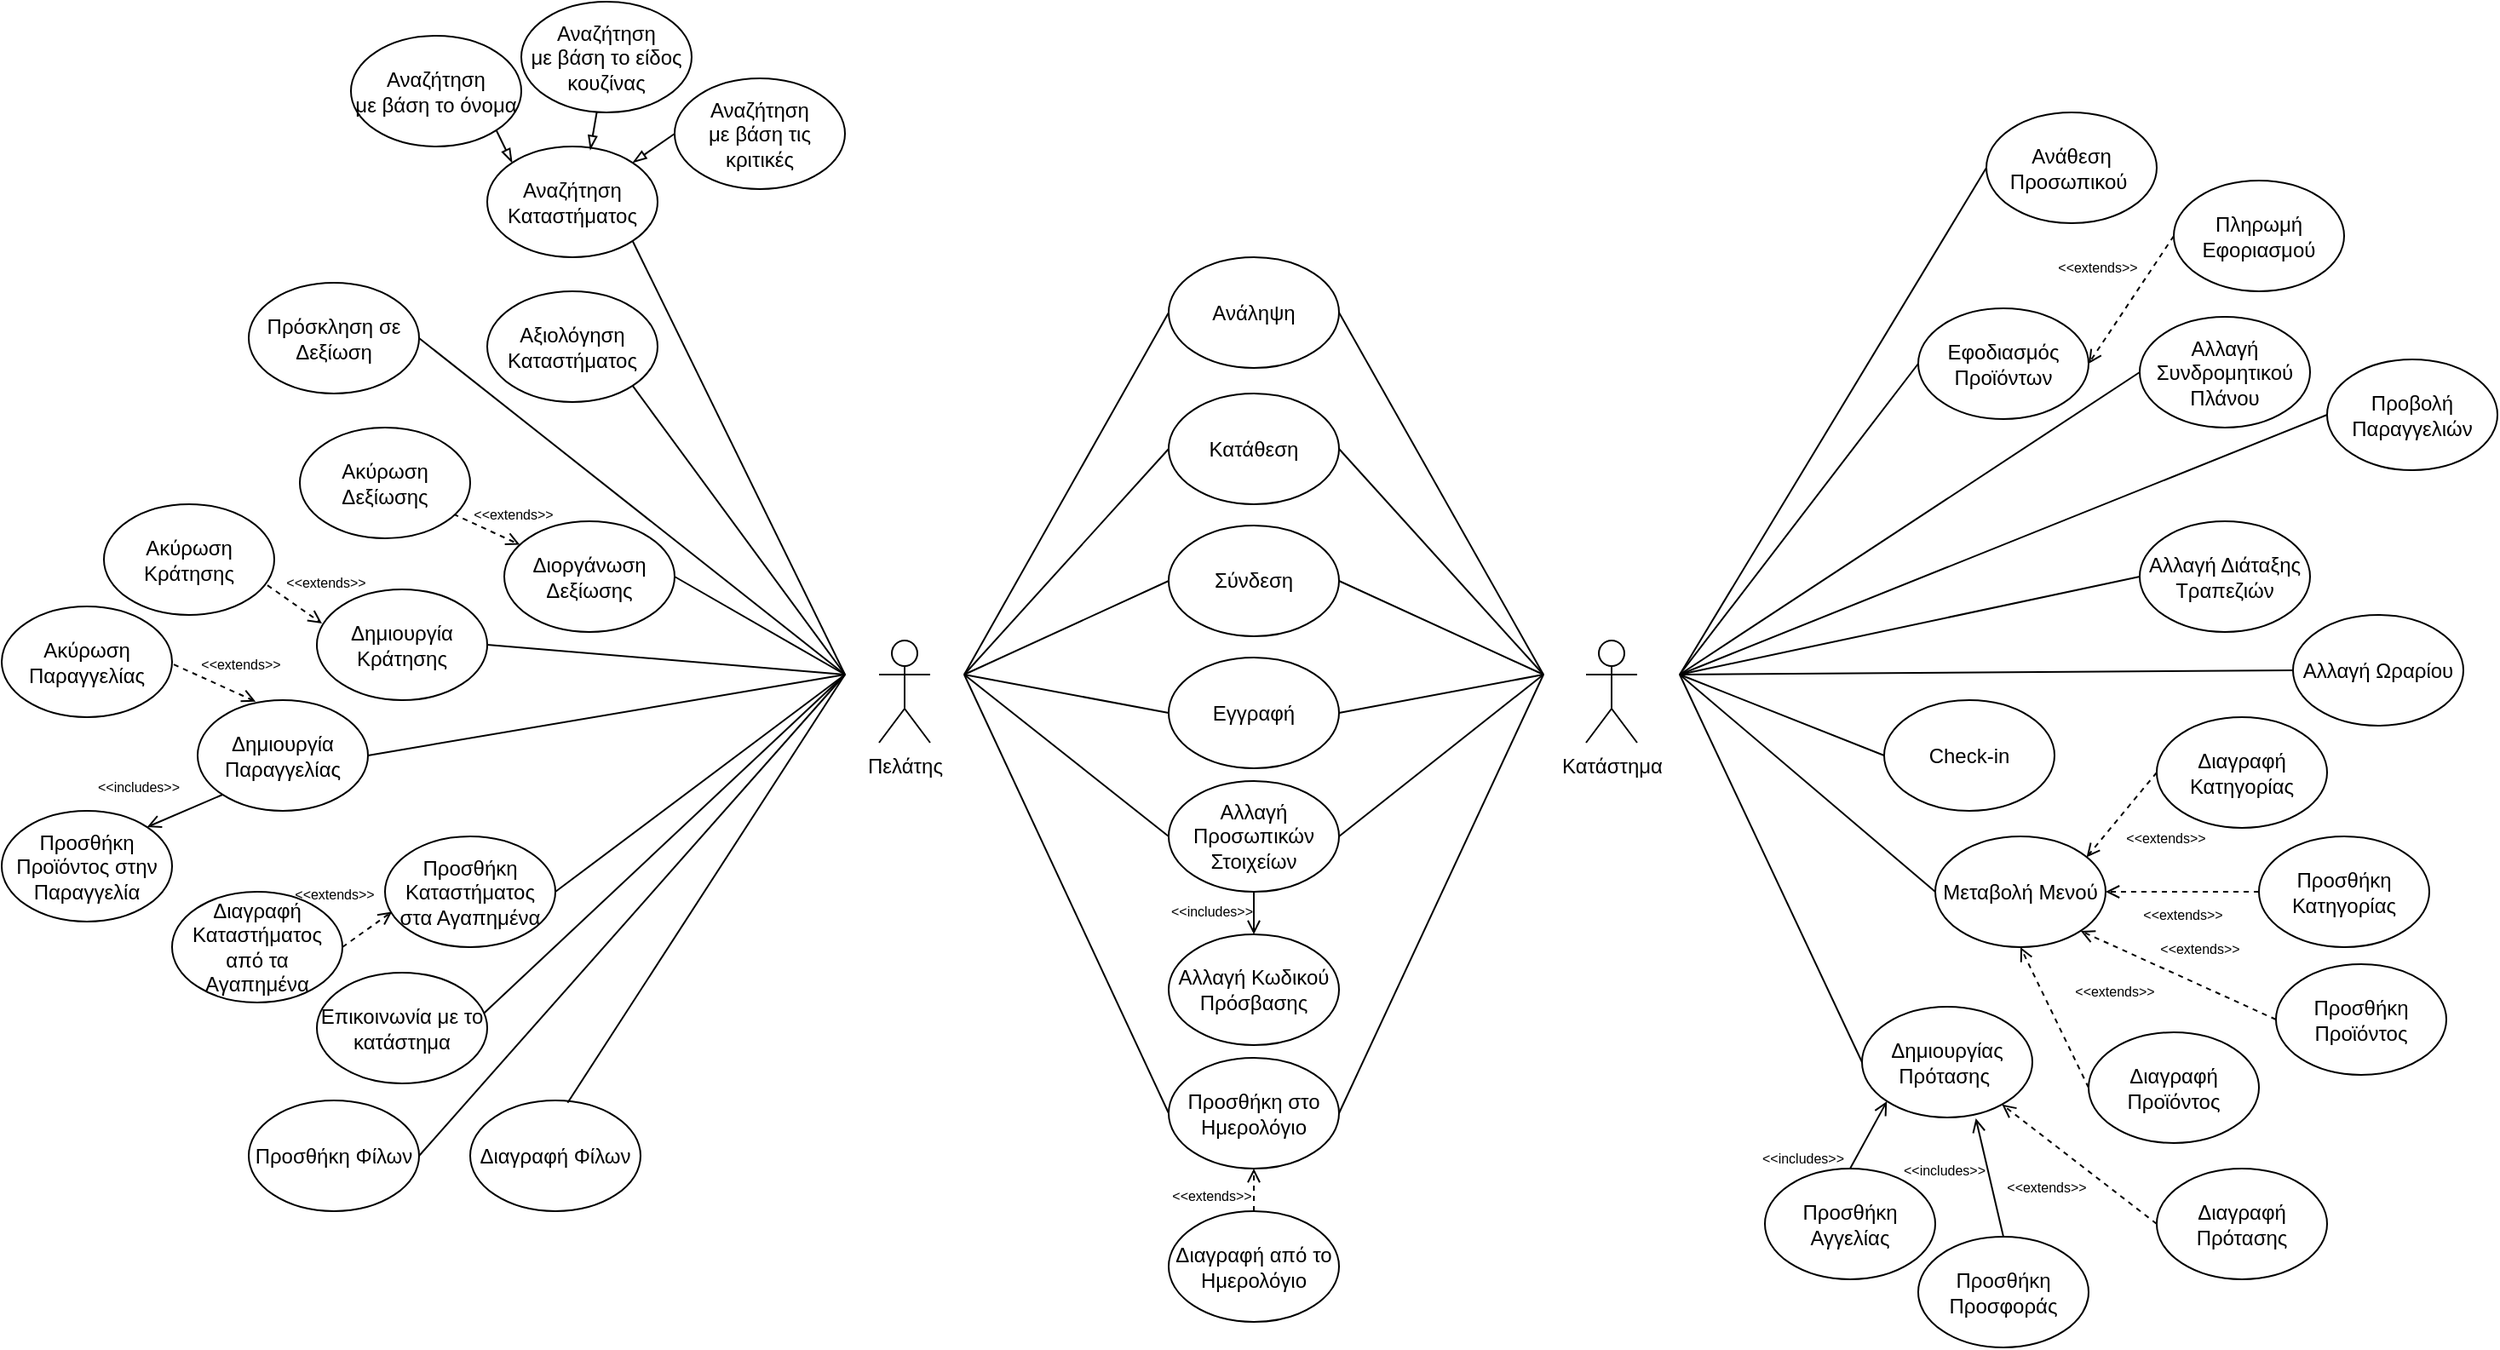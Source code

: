<mxfile version="20.8.16" type="device"><diagram name="Page-1" id="7XUUG7MTZRpy0Ky7OXuB"><mxGraphModel dx="2876" dy="2432" grid="1" gridSize="10" guides="1" tooltips="1" connect="1" arrows="1" fold="1" page="1" pageScale="1" pageWidth="827" pageHeight="1169" math="0" shadow="0"><root><mxCell id="0"/><mxCell id="1" parent="0"/><mxCell id="6d6oZk7Yn9jL2fQbjhE0-5" value="Πελάτης" style="shape=umlActor;verticalLabelPosition=bottom;verticalAlign=top;html=1;outlineConnect=0;rotation=0;rounded=0;" vertex="1" parent="1"><mxGeometry x="180" y="370" width="30" height="60" as="geometry"/></mxCell><mxCell id="6d6oZk7Yn9jL2fQbjhE0-7" value="Σύνδεση" style="ellipse;whiteSpace=wrap;html=1;rounded=0;" vertex="1" parent="1"><mxGeometry x="350" y="302.5" width="100" height="65" as="geometry"/></mxCell><mxCell id="6d6oZk7Yn9jL2fQbjhE0-8" value="Εγγραφή" style="ellipse;whiteSpace=wrap;html=1;rounded=0;" vertex="1" parent="1"><mxGeometry x="350" y="380" width="100" height="65" as="geometry"/></mxCell><mxCell id="6d6oZk7Yn9jL2fQbjhE0-13" value="Κατάστημα" style="shape=umlActor;verticalLabelPosition=bottom;verticalAlign=top;html=1;outlineConnect=0;rotation=0;rounded=0;" vertex="1" parent="1"><mxGeometry x="595" y="370" width="30" height="60" as="geometry"/></mxCell><mxCell id="6d6oZk7Yn9jL2fQbjhE0-15" value="" style="endArrow=none;html=1;rounded=0;entryX=0;entryY=0.5;entryDx=0;entryDy=0;endFill=0;" edge="1" parent="1" target="6d6oZk7Yn9jL2fQbjhE0-7"><mxGeometry width="50" height="50" relative="1" as="geometry"><mxPoint x="230" y="390" as="sourcePoint"/><mxPoint x="400" y="490" as="targetPoint"/></mxGeometry></mxCell><mxCell id="6d6oZk7Yn9jL2fQbjhE0-18" value="" style="endArrow=none;html=1;rounded=0;entryX=0;entryY=0.5;entryDx=0;entryDy=0;endFill=0;" edge="1" parent="1" target="6d6oZk7Yn9jL2fQbjhE0-8"><mxGeometry width="50" height="50" relative="1" as="geometry"><mxPoint x="230" y="390" as="sourcePoint"/><mxPoint x="350" y="290" as="targetPoint"/></mxGeometry></mxCell><mxCell id="6d6oZk7Yn9jL2fQbjhE0-19" value="" style="endArrow=none;html=1;rounded=0;entryX=1;entryY=0.5;entryDx=0;entryDy=0;endFill=0;" edge="1" parent="1" target="6d6oZk7Yn9jL2fQbjhE0-7"><mxGeometry width="50" height="50" relative="1" as="geometry"><mxPoint x="570" y="390" as="sourcePoint"/><mxPoint x="350" y="290" as="targetPoint"/></mxGeometry></mxCell><mxCell id="6d6oZk7Yn9jL2fQbjhE0-20" value="" style="endArrow=none;html=1;rounded=0;entryX=1;entryY=0.5;entryDx=0;entryDy=0;endFill=0;" edge="1" parent="1" target="6d6oZk7Yn9jL2fQbjhE0-8"><mxGeometry width="50" height="50" relative="1" as="geometry"><mxPoint x="570" y="390" as="sourcePoint"/><mxPoint x="360" y="300" as="targetPoint"/></mxGeometry></mxCell><mxCell id="6d6oZk7Yn9jL2fQbjhE0-21" value="Αλλαγή Προσωπικών Στοιχείων" style="ellipse;whiteSpace=wrap;html=1;rounded=0;" vertex="1" parent="1"><mxGeometry x="350" y="452.5" width="100" height="65" as="geometry"/></mxCell><mxCell id="6d6oZk7Yn9jL2fQbjhE0-22" value="" style="endArrow=none;html=1;rounded=0;entryX=0;entryY=0.5;entryDx=0;entryDy=0;endFill=0;" edge="1" parent="1" target="6d6oZk7Yn9jL2fQbjhE0-21"><mxGeometry width="50" height="50" relative="1" as="geometry"><mxPoint x="230" y="390" as="sourcePoint"/><mxPoint x="380" y="370" as="targetPoint"/></mxGeometry></mxCell><mxCell id="6d6oZk7Yn9jL2fQbjhE0-23" value="" style="endArrow=none;html=1;rounded=0;entryX=1;entryY=0.5;entryDx=0;entryDy=0;endFill=0;" edge="1" parent="1" target="6d6oZk7Yn9jL2fQbjhE0-21"><mxGeometry width="50" height="50" relative="1" as="geometry"><mxPoint x="570" y="390" as="sourcePoint"/><mxPoint x="380" y="370" as="targetPoint"/></mxGeometry></mxCell><mxCell id="6d6oZk7Yn9jL2fQbjhE0-27" value="" style="endArrow=open;html=1;rounded=0;endFill=0;entryX=0.5;entryY=0;entryDx=0;entryDy=0;exitX=0.5;exitY=1;exitDx=0;exitDy=0;" edge="1" parent="1" source="6d6oZk7Yn9jL2fQbjhE0-21" target="6d6oZk7Yn9jL2fQbjhE0-28"><mxGeometry width="50" height="50" relative="1" as="geometry"><mxPoint x="350" y="590" as="sourcePoint"/><mxPoint x="400" y="540" as="targetPoint"/></mxGeometry></mxCell><mxCell id="6d6oZk7Yn9jL2fQbjhE0-28" value="Αλλαγή Κωδικού Πρόσβασης" style="ellipse;whiteSpace=wrap;html=1;rounded=0;" vertex="1" parent="1"><mxGeometry x="350" y="542.5" width="100" height="65" as="geometry"/></mxCell><mxCell id="6d6oZk7Yn9jL2fQbjhE0-29" value="Κατάθεση" style="ellipse;whiteSpace=wrap;html=1;rounded=0;" vertex="1" parent="1"><mxGeometry x="350" y="225" width="100" height="65" as="geometry"/></mxCell><mxCell id="6d6oZk7Yn9jL2fQbjhE0-30" value="Ανάληψη" style="ellipse;whiteSpace=wrap;html=1;rounded=0;" vertex="1" parent="1"><mxGeometry x="350" y="145" width="100" height="65" as="geometry"/></mxCell><mxCell id="6d6oZk7Yn9jL2fQbjhE0-31" value="" style="endArrow=none;html=1;rounded=0;entryX=0;entryY=0.5;entryDx=0;entryDy=0;" edge="1" parent="1" target="6d6oZk7Yn9jL2fQbjhE0-29"><mxGeometry width="50" height="50" relative="1" as="geometry"><mxPoint x="230" y="390" as="sourcePoint"/><mxPoint x="360" y="200" as="targetPoint"/></mxGeometry></mxCell><mxCell id="6d6oZk7Yn9jL2fQbjhE0-32" value="" style="endArrow=none;html=1;rounded=0;entryX=0;entryY=0.5;entryDx=0;entryDy=0;" edge="1" parent="1" target="6d6oZk7Yn9jL2fQbjhE0-30"><mxGeometry width="50" height="50" relative="1" as="geometry"><mxPoint x="230" y="390" as="sourcePoint"/><mxPoint x="350" y="182.5" as="targetPoint"/></mxGeometry></mxCell><mxCell id="6d6oZk7Yn9jL2fQbjhE0-33" value="" style="endArrow=none;html=1;rounded=0;entryX=1;entryY=0.5;entryDx=0;entryDy=0;" edge="1" parent="1" target="6d6oZk7Yn9jL2fQbjhE0-30"><mxGeometry width="50" height="50" relative="1" as="geometry"><mxPoint x="570" y="390" as="sourcePoint"/><mxPoint x="350" y="92.5" as="targetPoint"/></mxGeometry></mxCell><mxCell id="6d6oZk7Yn9jL2fQbjhE0-34" value="" style="endArrow=none;html=1;rounded=0;entryX=1;entryY=0.5;entryDx=0;entryDy=0;" edge="1" parent="1" target="6d6oZk7Yn9jL2fQbjhE0-29"><mxGeometry width="50" height="50" relative="1" as="geometry"><mxPoint x="570" y="390" as="sourcePoint"/><mxPoint x="370" y="102.5" as="targetPoint"/></mxGeometry></mxCell><mxCell id="6d6oZk7Yn9jL2fQbjhE0-35" value="" style="endArrow=none;html=1;rounded=0;exitX=1;exitY=0.5;exitDx=0;exitDy=0;" edge="1" parent="1" source="6d6oZk7Yn9jL2fQbjhE0-36"><mxGeometry width="50" height="50" relative="1" as="geometry"><mxPoint x="90" y="430" as="sourcePoint"/><mxPoint x="160" y="390" as="targetPoint"/></mxGeometry></mxCell><mxCell id="6d6oZk7Yn9jL2fQbjhE0-36" value="Δημιουργία Κράτησης" style="ellipse;whiteSpace=wrap;html=1;rounded=0;" vertex="1" parent="1"><mxGeometry x="-150" y="340" width="100" height="65" as="geometry"/></mxCell><mxCell id="6d6oZk7Yn9jL2fQbjhE0-37" value="Δημιουργία Παραγγελίας" style="ellipse;whiteSpace=wrap;html=1;rounded=0;" vertex="1" parent="1"><mxGeometry x="-220" y="405" width="100" height="65" as="geometry"/></mxCell><mxCell id="6d6oZk7Yn9jL2fQbjhE0-38" value="" style="endArrow=none;html=1;rounded=0;exitX=1;exitY=0.5;exitDx=0;exitDy=0;" edge="1" parent="1" source="6d6oZk7Yn9jL2fQbjhE0-37"><mxGeometry width="50" height="50" relative="1" as="geometry"><mxPoint x="80" y="347.5" as="sourcePoint"/><mxPoint x="160" y="390" as="targetPoint"/></mxGeometry></mxCell><mxCell id="6d6oZk7Yn9jL2fQbjhE0-39" value="Προσθήκη Καταστήματος στα Αγαπημένα" style="ellipse;whiteSpace=wrap;html=1;rounded=0;" vertex="1" parent="1"><mxGeometry x="-110" y="485" width="100" height="65" as="geometry"/></mxCell><mxCell id="6d6oZk7Yn9jL2fQbjhE0-40" value="" style="endArrow=none;html=1;rounded=0;exitX=1;exitY=0.5;exitDx=0;exitDy=0;" edge="1" parent="1" source="6d6oZk7Yn9jL2fQbjhE0-39"><mxGeometry width="50" height="50" relative="1" as="geometry"><mxPoint x="80" y="445" as="sourcePoint"/><mxPoint x="160" y="390" as="targetPoint"/></mxGeometry></mxCell><mxCell id="6d6oZk7Yn9jL2fQbjhE0-41" value="" style="endArrow=open;dashed=1;html=1;rounded=0;endFill=0;exitX=0.96;exitY=0.732;exitDx=0;exitDy=0;entryX=0.03;entryY=0.308;entryDx=0;entryDy=0;entryPerimeter=0;exitPerimeter=0;" edge="1" parent="1" source="6d6oZk7Yn9jL2fQbjhE0-42" target="6d6oZk7Yn9jL2fQbjhE0-36"><mxGeometry width="50" height="50" relative="1" as="geometry"><mxPoint x="-150" y="360" as="sourcePoint"/><mxPoint x="-31" y="357" as="targetPoint"/><Array as="points"/></mxGeometry></mxCell><mxCell id="6d6oZk7Yn9jL2fQbjhE0-42" value="Ακύρωση Κράτησης" style="ellipse;whiteSpace=wrap;html=1;rounded=0;" vertex="1" parent="1"><mxGeometry x="-275" y="290" width="100" height="65" as="geometry"/></mxCell><mxCell id="6d6oZk7Yn9jL2fQbjhE0-43" value="&lt;font style=&quot;font-size: 8px;&quot;&gt;&amp;lt;&amp;lt;extends&amp;gt;&amp;gt;&lt;/font&gt;" style="text;html=1;align=center;verticalAlign=middle;resizable=0;points=[];autosize=1;strokeColor=none;fillColor=none;rounded=0;" vertex="1" parent="1"><mxGeometry x="-180" y="320" width="70" height="30" as="geometry"/></mxCell><mxCell id="6d6oZk7Yn9jL2fQbjhE0-44" value="&lt;font style=&quot;font-size: 8px;&quot;&gt;&amp;lt;&amp;lt;includes&amp;gt;&amp;gt;&lt;/font&gt;" style="text;html=1;align=center;verticalAlign=middle;resizable=0;points=[];autosize=1;strokeColor=none;fillColor=none;rounded=0;" vertex="1" parent="1"><mxGeometry x="340" y="512.5" width="70" height="30" as="geometry"/></mxCell><mxCell id="6d6oZk7Yn9jL2fQbjhE0-45" value="Αξιολόγηση Καταστήματος" style="ellipse;whiteSpace=wrap;html=1;rounded=0;" vertex="1" parent="1"><mxGeometry x="-50" y="165" width="100" height="65" as="geometry"/></mxCell><mxCell id="6d6oZk7Yn9jL2fQbjhE0-48" value="" style="endArrow=none;html=1;rounded=0;exitX=1;exitY=1;exitDx=0;exitDy=0;" edge="1" parent="1" source="6d6oZk7Yn9jL2fQbjhE0-45"><mxGeometry width="50" height="50" relative="1" as="geometry"><mxPoint x="80" y="362.5" as="sourcePoint"/><mxPoint x="160" y="390" as="targetPoint"/></mxGeometry></mxCell><mxCell id="6d6oZk7Yn9jL2fQbjhE0-49" value="Επικοινωνία με το κατάστημα" style="ellipse;whiteSpace=wrap;html=1;rounded=0;" vertex="1" parent="1"><mxGeometry x="-150" y="565" width="100" height="65" as="geometry"/></mxCell><mxCell id="6d6oZk7Yn9jL2fQbjhE0-50" value="" style="endArrow=none;html=1;rounded=0;fontSize=8;exitX=0.98;exitY=0.367;exitDx=0;exitDy=0;exitPerimeter=0;" edge="1" parent="1" source="6d6oZk7Yn9jL2fQbjhE0-49"><mxGeometry width="50" height="50" relative="1" as="geometry"><mxPoint x="210" y="310" as="sourcePoint"/><mxPoint x="160" y="390" as="targetPoint"/></mxGeometry></mxCell><mxCell id="6d6oZk7Yn9jL2fQbjhE0-51" value="Διοργάνωση Δεξίωσης" style="ellipse;whiteSpace=wrap;html=1;rounded=0;" vertex="1" parent="1"><mxGeometry x="-40" y="300" width="100" height="65" as="geometry"/></mxCell><mxCell id="6d6oZk7Yn9jL2fQbjhE0-52" value="" style="endArrow=none;html=1;rounded=0;exitX=1;exitY=0.5;exitDx=0;exitDy=0;" edge="1" parent="1" source="6d6oZk7Yn9jL2fQbjhE0-51"><mxGeometry width="50" height="50" relative="1" as="geometry"><mxPoint x="85.0" y="202.5" as="sourcePoint"/><mxPoint x="160" y="390" as="targetPoint"/></mxGeometry></mxCell><mxCell id="6d6oZk7Yn9jL2fQbjhE0-53" value="" style="endArrow=open;dashed=1;html=1;rounded=0;endFill=0;exitX=0.902;exitY=0.782;exitDx=0;exitDy=0;exitPerimeter=0;" edge="1" parent="1" source="6d6oZk7Yn9jL2fQbjhE0-54" target="6d6oZk7Yn9jL2fQbjhE0-51"><mxGeometry width="50" height="50" relative="1" as="geometry"><mxPoint x="-150" y="275" as="sourcePoint"/><mxPoint x="-25.3" y="272.44" as="targetPoint"/><Array as="points"/></mxGeometry></mxCell><mxCell id="6d6oZk7Yn9jL2fQbjhE0-54" value="Ακύρωση Δεξίωσης" style="ellipse;whiteSpace=wrap;html=1;rounded=0;" vertex="1" parent="1"><mxGeometry x="-160" y="245" width="100" height="65" as="geometry"/></mxCell><mxCell id="6d6oZk7Yn9jL2fQbjhE0-55" value="&lt;font style=&quot;font-size: 8px;&quot;&gt;&amp;lt;&amp;lt;extends&amp;gt;&amp;gt;&lt;/font&gt;" style="text;html=1;align=center;verticalAlign=middle;resizable=0;points=[];autosize=1;strokeColor=none;fillColor=none;rounded=0;" vertex="1" parent="1"><mxGeometry x="-70" y="280" width="70" height="30" as="geometry"/></mxCell><mxCell id="6d6oZk7Yn9jL2fQbjhE0-56" value="Πρόσκληση σε Δεξίωση" style="ellipse;whiteSpace=wrap;html=1;rounded=0;" vertex="1" parent="1"><mxGeometry x="-190" y="160" width="100" height="65" as="geometry"/></mxCell><mxCell id="6d6oZk7Yn9jL2fQbjhE0-57" value="" style="endArrow=none;html=1;rounded=0;fontSize=8;exitX=1;exitY=0.5;exitDx=0;exitDy=0;" edge="1" parent="1" source="6d6oZk7Yn9jL2fQbjhE0-56"><mxGeometry width="50" height="50" relative="1" as="geometry"><mxPoint x="130" y="270" as="sourcePoint"/><mxPoint x="160" y="390" as="targetPoint"/></mxGeometry></mxCell><mxCell id="6d6oZk7Yn9jL2fQbjhE0-58" value="Αναζήτηση&lt;br&gt;Καταστήματος" style="ellipse;whiteSpace=wrap;html=1;rounded=0;" vertex="1" parent="1"><mxGeometry x="-50" y="80" width="100" height="65" as="geometry"/></mxCell><mxCell id="6d6oZk7Yn9jL2fQbjhE0-59" value="" style="endArrow=none;html=1;rounded=0;fontSize=8;entryX=1;entryY=1;entryDx=0;entryDy=0;" edge="1" parent="1" target="6d6oZk7Yn9jL2fQbjhE0-58"><mxGeometry width="50" height="50" relative="1" as="geometry"><mxPoint x="160" y="390" as="sourcePoint"/><mxPoint x="70" y="150" as="targetPoint"/></mxGeometry></mxCell><mxCell id="6d6oZk7Yn9jL2fQbjhE0-61" value="Προσθήκη Φίλων" style="ellipse;whiteSpace=wrap;html=1;rounded=0;" vertex="1" parent="1"><mxGeometry x="-190" y="640" width="100" height="65" as="geometry"/></mxCell><mxCell id="6d6oZk7Yn9jL2fQbjhE0-62" value="" style="endArrow=none;html=1;rounded=0;exitX=1;exitY=0.5;exitDx=0;exitDy=0;" edge="1" parent="1" source="6d6oZk7Yn9jL2fQbjhE0-61"><mxGeometry width="50" height="50" relative="1" as="geometry"><mxPoint x="-30" y="520" as="sourcePoint"/><mxPoint x="160" y="390" as="targetPoint"/></mxGeometry></mxCell><mxCell id="6d6oZk7Yn9jL2fQbjhE0-63" value="Διαγραφή Φίλων" style="ellipse;whiteSpace=wrap;html=1;rounded=0;" vertex="1" parent="1"><mxGeometry x="-60" y="640" width="100" height="65" as="geometry"/></mxCell><mxCell id="6d6oZk7Yn9jL2fQbjhE0-64" value="" style="endArrow=none;html=1;rounded=0;exitX=0.572;exitY=0.021;exitDx=0;exitDy=0;exitPerimeter=0;" edge="1" parent="1" source="6d6oZk7Yn9jL2fQbjhE0-63"><mxGeometry width="50" height="50" relative="1" as="geometry"><mxPoint x="85.0" y="682.5" as="sourcePoint"/><mxPoint x="160" y="390" as="targetPoint"/></mxGeometry></mxCell><mxCell id="6d6oZk7Yn9jL2fQbjhE0-65" value="Προσθήκη στο Ημερολόγιο" style="ellipse;whiteSpace=wrap;html=1;rounded=0;" vertex="1" parent="1"><mxGeometry x="350" y="615" width="100" height="65" as="geometry"/></mxCell><mxCell id="6d6oZk7Yn9jL2fQbjhE0-66" value="Αλλαγή Διάταξης Τραπεζιών" style="ellipse;whiteSpace=wrap;html=1;rounded=0;" vertex="1" parent="1"><mxGeometry x="920" y="300" width="100" height="65" as="geometry"/></mxCell><mxCell id="6d6oZk7Yn9jL2fQbjhE0-67" value="Διαγραφή από το Ημερολόγιο" style="ellipse;whiteSpace=wrap;html=1;rounded=0;" vertex="1" parent="1"><mxGeometry x="350" y="705" width="100" height="65" as="geometry"/></mxCell><mxCell id="6d6oZk7Yn9jL2fQbjhE0-68" value="" style="endArrow=none;html=1;rounded=0;exitX=0;exitY=0.5;exitDx=0;exitDy=0;" edge="1" parent="1" source="6d6oZk7Yn9jL2fQbjhE0-65"><mxGeometry width="50" height="50" relative="1" as="geometry"><mxPoint x="85.0" y="762.5" as="sourcePoint"/><mxPoint x="230" y="390" as="targetPoint"/></mxGeometry></mxCell><mxCell id="6d6oZk7Yn9jL2fQbjhE0-69" value="" style="endArrow=none;html=1;rounded=0;exitX=1;exitY=0.5;exitDx=0;exitDy=0;" edge="1" parent="1" source="6d6oZk7Yn9jL2fQbjhE0-65"><mxGeometry width="50" height="50" relative="1" as="geometry"><mxPoint x="95.0" y="772.5" as="sourcePoint"/><mxPoint x="570" y="390" as="targetPoint"/></mxGeometry></mxCell><mxCell id="6d6oZk7Yn9jL2fQbjhE0-70" value="" style="endArrow=none;html=1;rounded=0;entryX=0;entryY=0.5;entryDx=0;entryDy=0;" edge="1" parent="1" target="6d6oZk7Yn9jL2fQbjhE0-66"><mxGeometry width="50" height="50" relative="1" as="geometry"><mxPoint x="650" y="390" as="sourcePoint"/><mxPoint x="487.0" y="177.5" as="targetPoint"/></mxGeometry></mxCell><mxCell id="6d6oZk7Yn9jL2fQbjhE0-71" value="Αλλαγή Ωραρίου" style="ellipse;whiteSpace=wrap;html=1;rounded=0;" vertex="1" parent="1"><mxGeometry x="1010" y="355" width="100" height="65" as="geometry"/></mxCell><mxCell id="6d6oZk7Yn9jL2fQbjhE0-72" value="" style="endArrow=none;html=1;rounded=0;entryX=0;entryY=0.5;entryDx=0;entryDy=0;" edge="1" parent="1" target="6d6oZk7Yn9jL2fQbjhE0-71"><mxGeometry width="50" height="50" relative="1" as="geometry"><mxPoint x="650" y="390" as="sourcePoint"/><mxPoint x="737.0" y="307.5" as="targetPoint"/></mxGeometry></mxCell><mxCell id="6d6oZk7Yn9jL2fQbjhE0-73" value="Check-in" style="ellipse;whiteSpace=wrap;html=1;rounded=0;" vertex="1" parent="1"><mxGeometry x="770" y="405" width="100" height="65" as="geometry"/></mxCell><mxCell id="6d6oZk7Yn9jL2fQbjhE0-74" value="" style="endArrow=none;html=1;rounded=0;entryX=0;entryY=0.5;entryDx=0;entryDy=0;" edge="1" parent="1" target="6d6oZk7Yn9jL2fQbjhE0-73"><mxGeometry width="50" height="50" relative="1" as="geometry"><mxPoint x="650" y="390" as="sourcePoint"/><mxPoint x="726" y="457" as="targetPoint"/></mxGeometry></mxCell><mxCell id="6d6oZk7Yn9jL2fQbjhE0-75" value="Προβολή Παραγγελιών" style="ellipse;whiteSpace=wrap;html=1;rounded=0;" vertex="1" parent="1"><mxGeometry x="1030" y="205" width="100" height="65" as="geometry"/></mxCell><mxCell id="6d6oZk7Yn9jL2fQbjhE0-76" value="" style="endArrow=none;html=1;rounded=0;entryX=0;entryY=0.5;entryDx=0;entryDy=0;" edge="1" parent="1" target="6d6oZk7Yn9jL2fQbjhE0-75"><mxGeometry width="50" height="50" relative="1" as="geometry"><mxPoint x="650" y="390" as="sourcePoint"/><mxPoint x="737.0" y="307.5" as="targetPoint"/></mxGeometry></mxCell><mxCell id="6d6oZk7Yn9jL2fQbjhE0-77" value="Αλλαγή Συνδρομητικού Πλάνου" style="ellipse;whiteSpace=wrap;html=1;rounded=0;" vertex="1" parent="1"><mxGeometry x="920" y="180" width="100" height="65" as="geometry"/></mxCell><mxCell id="6d6oZk7Yn9jL2fQbjhE0-78" value="" style="endArrow=none;html=1;rounded=0;entryX=0;entryY=0.5;entryDx=0;entryDy=0;" edge="1" parent="1" target="6d6oZk7Yn9jL2fQbjhE0-77"><mxGeometry width="50" height="50" relative="1" as="geometry"><mxPoint x="650" y="390" as="sourcePoint"/><mxPoint x="737.0" y="232.5" as="targetPoint"/></mxGeometry></mxCell><mxCell id="6d6oZk7Yn9jL2fQbjhE0-79" value="Μεταβολή Μενού" style="ellipse;whiteSpace=wrap;html=1;rounded=0;" vertex="1" parent="1"><mxGeometry x="800" y="485" width="100" height="65" as="geometry"/></mxCell><mxCell id="6d6oZk7Yn9jL2fQbjhE0-80" value="" style="endArrow=none;html=1;rounded=0;entryX=0;entryY=0.5;entryDx=0;entryDy=0;" edge="1" parent="1" target="6d6oZk7Yn9jL2fQbjhE0-79"><mxGeometry width="50" height="50" relative="1" as="geometry"><mxPoint x="650" y="390" as="sourcePoint"/><mxPoint x="727.0" y="544.995" as="targetPoint"/></mxGeometry></mxCell><mxCell id="6d6oZk7Yn9jL2fQbjhE0-81" value="Προσθήκη Κατηγορίας" style="ellipse;whiteSpace=wrap;html=1;rounded=0;" vertex="1" parent="1"><mxGeometry x="990" y="485" width="100" height="65" as="geometry"/></mxCell><mxCell id="6d6oZk7Yn9jL2fQbjhE0-82" value="" style="endArrow=open;dashed=1;html=1;rounded=0;endFill=0;exitX=0;exitY=0.5;exitDx=0;exitDy=0;entryX=1;entryY=0.5;entryDx=0;entryDy=0;" edge="1" parent="1" source="6d6oZk7Yn9jL2fQbjhE0-81" target="6d6oZk7Yn9jL2fQbjhE0-79"><mxGeometry width="50" height="50" relative="1" as="geometry"><mxPoint x="977" y="570.0" as="sourcePoint"/><mxPoint x="990" y="595" as="targetPoint"/></mxGeometry></mxCell><mxCell id="6d6oZk7Yn9jL2fQbjhE0-83" value="&lt;font style=&quot;font-size: 8px;&quot;&gt;&amp;lt;&amp;lt;extends&amp;gt;&amp;gt;&lt;/font&gt;" style="text;html=1;align=center;verticalAlign=middle;resizable=0;points=[];autosize=1;strokeColor=none;fillColor=none;rounded=0;" vertex="1" parent="1"><mxGeometry x="910" y="515" width="70" height="30" as="geometry"/></mxCell><mxCell id="6d6oZk7Yn9jL2fQbjhE0-85" value="Προσθήκη Προϊόντος" style="ellipse;whiteSpace=wrap;html=1;rounded=0;" vertex="1" parent="1"><mxGeometry x="1000" y="560" width="100" height="65" as="geometry"/></mxCell><mxCell id="6d6oZk7Yn9jL2fQbjhE0-86" value="" style="endArrow=open;dashed=1;html=1;rounded=0;endFill=0;exitX=0;exitY=0.5;exitDx=0;exitDy=0;entryX=1;entryY=1;entryDx=0;entryDy=0;" edge="1" parent="1" source="6d6oZk7Yn9jL2fQbjhE0-85" target="6d6oZk7Yn9jL2fQbjhE0-79"><mxGeometry width="50" height="50" relative="1" as="geometry"><mxPoint x="977" y="650.0" as="sourcePoint"/><mxPoint x="977.0" y="647.5" as="targetPoint"/></mxGeometry></mxCell><mxCell id="6d6oZk7Yn9jL2fQbjhE0-87" value="Διαγραφή Κατηγορίας" style="ellipse;whiteSpace=wrap;html=1;rounded=0;" vertex="1" parent="1"><mxGeometry x="930" y="415" width="100" height="65" as="geometry"/></mxCell><mxCell id="6d6oZk7Yn9jL2fQbjhE0-88" value="" style="endArrow=open;dashed=1;html=1;rounded=0;endFill=0;exitX=0;exitY=0.5;exitDx=0;exitDy=0;entryX=0.888;entryY=0.188;entryDx=0;entryDy=0;entryPerimeter=0;" edge="1" parent="1" source="6d6oZk7Yn9jL2fQbjhE0-87" target="6d6oZk7Yn9jL2fQbjhE0-79"><mxGeometry width="50" height="50" relative="1" as="geometry"><mxPoint x="977" y="500.0" as="sourcePoint"/><mxPoint x="977.0" y="497.5" as="targetPoint"/></mxGeometry></mxCell><mxCell id="6d6oZk7Yn9jL2fQbjhE0-89" value="&lt;font style=&quot;font-size: 8px;&quot;&gt;&amp;lt;&amp;lt;extends&amp;gt;&amp;gt;&lt;/font&gt;" style="text;html=1;align=center;verticalAlign=middle;resizable=0;points=[];autosize=1;strokeColor=none;fillColor=none;rounded=0;rotation=0;" vertex="1" parent="1"><mxGeometry x="900" y="470" width="70" height="30" as="geometry"/></mxCell><mxCell id="6d6oZk7Yn9jL2fQbjhE0-90" value="&lt;font style=&quot;font-size: 8px;&quot;&gt;&amp;lt;&amp;lt;extends&amp;gt;&amp;gt;&lt;/font&gt;" style="text;html=1;align=center;verticalAlign=middle;resizable=0;points=[];autosize=1;strokeColor=none;fillColor=none;rounded=0;" vertex="1" parent="1"><mxGeometry x="920" y="535" width="70" height="30" as="geometry"/></mxCell><mxCell id="6d6oZk7Yn9jL2fQbjhE0-91" value="Διαγραφή Προϊόντος" style="ellipse;whiteSpace=wrap;html=1;rounded=0;" vertex="1" parent="1"><mxGeometry x="890" y="600" width="100" height="65" as="geometry"/></mxCell><mxCell id="6d6oZk7Yn9jL2fQbjhE0-92" value="" style="endArrow=open;dashed=1;html=1;rounded=0;endFill=0;exitX=0;exitY=0.5;exitDx=0;exitDy=0;entryX=0.5;entryY=1;entryDx=0;entryDy=0;" edge="1" parent="1" source="6d6oZk7Yn9jL2fQbjhE0-91" target="6d6oZk7Yn9jL2fQbjhE0-79"><mxGeometry width="50" height="50" relative="1" as="geometry"><mxPoint x="1030.0" y="722.11" as="sourcePoint"/><mxPoint x="962.487" y="665.005" as="targetPoint"/></mxGeometry></mxCell><mxCell id="6d6oZk7Yn9jL2fQbjhE0-93" value="&lt;font style=&quot;font-size: 8px;&quot;&gt;&amp;lt;&amp;lt;extends&amp;gt;&amp;gt;&lt;/font&gt;" style="text;html=1;align=center;verticalAlign=middle;resizable=0;points=[];autosize=1;strokeColor=none;fillColor=none;rounded=0;" vertex="1" parent="1"><mxGeometry x="870" y="560" width="70" height="30" as="geometry"/></mxCell><mxCell id="6d6oZk7Yn9jL2fQbjhE0-94" value="Δημιουργίας Πρότασης&amp;nbsp;" style="ellipse;whiteSpace=wrap;html=1;rounded=0;" vertex="1" parent="1"><mxGeometry x="757" y="585" width="100" height="65" as="geometry"/></mxCell><mxCell id="6d6oZk7Yn9jL2fQbjhE0-95" value="" style="endArrow=none;html=1;rounded=0;entryX=0;entryY=0.5;entryDx=0;entryDy=0;" edge="1" parent="1" target="6d6oZk7Yn9jL2fQbjhE0-94"><mxGeometry width="50" height="50" relative="1" as="geometry"><mxPoint x="650" y="390" as="sourcePoint"/><mxPoint x="717" y="672.5" as="targetPoint"/></mxGeometry></mxCell><mxCell id="6d6oZk7Yn9jL2fQbjhE0-96" value="Προσθήκη Αγγελίας" style="ellipse;whiteSpace=wrap;html=1;rounded=0;" vertex="1" parent="1"><mxGeometry x="700" y="680" width="100" height="65" as="geometry"/></mxCell><mxCell id="6d6oZk7Yn9jL2fQbjhE0-100" value="" style="endArrow=open;html=1;rounded=0;endFill=0;exitX=0.5;exitY=0;exitDx=0;exitDy=0;entryX=0;entryY=1;entryDx=0;entryDy=0;" edge="1" parent="1" source="6d6oZk7Yn9jL2fQbjhE0-96" target="6d6oZk7Yn9jL2fQbjhE0-94"><mxGeometry width="50" height="50" relative="1" as="geometry"><mxPoint x="727" y="918.75" as="sourcePoint"/><mxPoint x="927" y="1043.75" as="targetPoint"/></mxGeometry></mxCell><mxCell id="6d6oZk7Yn9jL2fQbjhE0-101" value="&lt;font style=&quot;font-size: 8px;&quot;&gt;&amp;lt;&amp;lt;includes&amp;gt;&amp;gt;&lt;/font&gt;" style="text;html=1;align=center;verticalAlign=middle;resizable=0;points=[];autosize=1;strokeColor=none;fillColor=none;rounded=0;" vertex="1" parent="1"><mxGeometry x="687" y="657.5" width="70" height="30" as="geometry"/></mxCell><mxCell id="6d6oZk7Yn9jL2fQbjhE0-102" value="Προσθήκη Προσφοράς" style="ellipse;whiteSpace=wrap;html=1;rounded=0;" vertex="1" parent="1"><mxGeometry x="790" y="720" width="100" height="65" as="geometry"/></mxCell><mxCell id="6d6oZk7Yn9jL2fQbjhE0-103" value="" style="endArrow=open;html=1;rounded=0;endFill=0;entryX=0.668;entryY=1.008;entryDx=0;entryDy=0;exitX=0.5;exitY=0;exitDx=0;exitDy=0;entryPerimeter=0;" edge="1" parent="1" source="6d6oZk7Yn9jL2fQbjhE0-102" target="6d6oZk7Yn9jL2fQbjhE0-94"><mxGeometry width="50" height="50" relative="1" as="geometry"><mxPoint x="997" y="891.25" as="sourcePoint"/><mxPoint x="905.4" y="849.525" as="targetPoint"/></mxGeometry></mxCell><mxCell id="6d6oZk7Yn9jL2fQbjhE0-104" value="&lt;font style=&quot;font-size: 8px;&quot;&gt;&amp;lt;&amp;lt;includes&amp;gt;&amp;gt;&lt;/font&gt;" style="text;html=1;align=center;verticalAlign=middle;resizable=0;points=[];autosize=1;strokeColor=none;fillColor=none;rounded=0;" vertex="1" parent="1"><mxGeometry x="770" y="665" width="70" height="30" as="geometry"/></mxCell><mxCell id="6d6oZk7Yn9jL2fQbjhE0-105" value="Διαγραφή Πρότασης" style="ellipse;whiteSpace=wrap;html=1;rounded=0;" vertex="1" parent="1"><mxGeometry x="930" y="680" width="100" height="65" as="geometry"/></mxCell><mxCell id="6d6oZk7Yn9jL2fQbjhE0-106" value="" style="endArrow=open;dashed=1;html=1;rounded=0;endFill=0;exitX=0;exitY=0.5;exitDx=0;exitDy=0;" edge="1" parent="1" source="6d6oZk7Yn9jL2fQbjhE0-105" target="6d6oZk7Yn9jL2fQbjhE0-94"><mxGeometry width="50" height="50" relative="1" as="geometry"><mxPoint x="1040.0" y="737.5" as="sourcePoint"/><mxPoint x="937" y="610" as="targetPoint"/></mxGeometry></mxCell><mxCell id="6d6oZk7Yn9jL2fQbjhE0-107" value="&lt;font style=&quot;font-size: 8px;&quot;&gt;&amp;lt;&amp;lt;extends&amp;gt;&amp;gt;&lt;/font&gt;" style="text;html=1;align=center;verticalAlign=middle;resizable=0;points=[];autosize=1;strokeColor=none;fillColor=none;rounded=0;" vertex="1" parent="1"><mxGeometry x="830" y="675" width="70" height="30" as="geometry"/></mxCell><mxCell id="6d6oZk7Yn9jL2fQbjhE0-108" value="" style="endArrow=open;dashed=1;html=1;rounded=0;endFill=0;exitX=0.5;exitY=0;exitDx=0;exitDy=0;entryX=0.5;entryY=1;entryDx=0;entryDy=0;" edge="1" parent="1" source="6d6oZk7Yn9jL2fQbjhE0-67" target="6d6oZk7Yn9jL2fQbjhE0-65"><mxGeometry width="50" height="50" relative="1" as="geometry"><mxPoint x="265" y="752.81" as="sourcePoint"/><mxPoint x="319.7" y="752.75" as="targetPoint"/><Array as="points"/></mxGeometry></mxCell><mxCell id="6d6oZk7Yn9jL2fQbjhE0-109" value="&lt;font style=&quot;font-size: 8px;&quot;&gt;&amp;lt;&amp;lt;extends&amp;gt;&amp;gt;&lt;/font&gt;" style="text;html=1;align=center;verticalAlign=middle;resizable=0;points=[];autosize=1;strokeColor=none;fillColor=none;rounded=0;" vertex="1" parent="1"><mxGeometry x="340" y="680" width="70" height="30" as="geometry"/></mxCell><mxCell id="6d6oZk7Yn9jL2fQbjhE0-110" value="Ακύρωση Παραγγελίας" style="ellipse;whiteSpace=wrap;html=1;rounded=0;" vertex="1" parent="1"><mxGeometry x="-335" y="350" width="100" height="65" as="geometry"/></mxCell><mxCell id="6d6oZk7Yn9jL2fQbjhE0-111" value="" style="endArrow=open;dashed=1;html=1;rounded=0;endFill=0;entryX=0.341;entryY=0.013;entryDx=0;entryDy=0;entryPerimeter=0;exitX=1.01;exitY=0.524;exitDx=0;exitDy=0;exitPerimeter=0;" edge="1" parent="1" source="6d6oZk7Yn9jL2fQbjhE0-110" target="6d6oZk7Yn9jL2fQbjhE0-37"><mxGeometry width="50" height="50" relative="1" as="geometry"><mxPoint x="-250" y="355" as="sourcePoint"/><mxPoint x="-195.7" y="353.865" as="targetPoint"/><Array as="points"/></mxGeometry></mxCell><mxCell id="6d6oZk7Yn9jL2fQbjhE0-112" value="&lt;font style=&quot;font-size: 8px;&quot;&gt;&amp;lt;&amp;lt;extends&amp;gt;&amp;gt;&lt;/font&gt;" style="text;html=1;align=center;verticalAlign=middle;resizable=0;points=[];autosize=1;strokeColor=none;fillColor=none;rounded=0;" vertex="1" parent="1"><mxGeometry x="-230" y="367.5" width="70" height="30" as="geometry"/></mxCell><mxCell id="6d6oZk7Yn9jL2fQbjhE0-114" value="Διαγραφή Καταστήματος από τα Αγαπημένα" style="ellipse;whiteSpace=wrap;html=1;rounded=0;" vertex="1" parent="1"><mxGeometry x="-235" y="517.5" width="100" height="65" as="geometry"/></mxCell><mxCell id="6d6oZk7Yn9jL2fQbjhE0-115" value="" style="endArrow=open;dashed=1;html=1;rounded=0;endFill=0;exitX=1;exitY=0.5;exitDx=0;exitDy=0;entryX=0.041;entryY=0.68;entryDx=0;entryDy=0;entryPerimeter=0;" edge="1" parent="1" source="6d6oZk7Yn9jL2fQbjhE0-114" target="6d6oZk7Yn9jL2fQbjhE0-39"><mxGeometry width="50" height="50" relative="1" as="geometry"><mxPoint x="-163.3" y="534.91" as="sourcePoint"/><mxPoint x="-110" y="530" as="targetPoint"/><Array as="points"/></mxGeometry></mxCell><mxCell id="6d6oZk7Yn9jL2fQbjhE0-116" value="&lt;font style=&quot;font-size: 8px;&quot;&gt;&amp;lt;&amp;lt;extends&amp;gt;&amp;gt;&lt;/font&gt;" style="text;html=1;align=center;verticalAlign=middle;resizable=0;points=[];autosize=1;strokeColor=none;fillColor=none;rounded=0;" vertex="1" parent="1"><mxGeometry x="-175" y="502.5" width="70" height="30" as="geometry"/></mxCell><mxCell id="6d6oZk7Yn9jL2fQbjhE0-117" value="Ανάθεση Προσωπικού&amp;nbsp;" style="ellipse;whiteSpace=wrap;html=1;rounded=0;" vertex="1" parent="1"><mxGeometry x="830" y="60" width="100" height="65" as="geometry"/></mxCell><mxCell id="6d6oZk7Yn9jL2fQbjhE0-118" value="Εφοδιασμός Προϊόντων" style="ellipse;whiteSpace=wrap;html=1;rounded=0;" vertex="1" parent="1"><mxGeometry x="790" y="175" width="100" height="65" as="geometry"/></mxCell><mxCell id="6d6oZk7Yn9jL2fQbjhE0-119" value="" style="endArrow=none;html=1;rounded=0;entryX=0;entryY=0.5;entryDx=0;entryDy=0;" edge="1" parent="1" target="6d6oZk7Yn9jL2fQbjhE0-118"><mxGeometry width="50" height="50" relative="1" as="geometry"><mxPoint x="650" y="390" as="sourcePoint"/><mxPoint x="702.0" y="98.75" as="targetPoint"/></mxGeometry></mxCell><mxCell id="6d6oZk7Yn9jL2fQbjhE0-120" value="" style="endArrow=none;html=1;rounded=0;entryX=0;entryY=0.5;entryDx=0;entryDy=0;" edge="1" parent="1" target="6d6oZk7Yn9jL2fQbjhE0-117"><mxGeometry width="50" height="50" relative="1" as="geometry"><mxPoint x="650" y="390" as="sourcePoint"/><mxPoint x="677.0" y="22.5" as="targetPoint"/></mxGeometry></mxCell><mxCell id="6d6oZk7Yn9jL2fQbjhE0-121" value="Πληρωμή Εφοριασμού" style="ellipse;whiteSpace=wrap;html=1;rounded=0;" vertex="1" parent="1"><mxGeometry x="940" y="100" width="100" height="65" as="geometry"/></mxCell><mxCell id="6d6oZk7Yn9jL2fQbjhE0-123" value="" style="endArrow=open;dashed=1;html=1;rounded=0;endFill=0;exitX=0;exitY=0.5;exitDx=0;exitDy=0;entryX=1;entryY=0.5;entryDx=0;entryDy=0;" edge="1" parent="1" source="6d6oZk7Yn9jL2fQbjhE0-121" target="6d6oZk7Yn9jL2fQbjhE0-118"><mxGeometry width="50" height="50" relative="1" as="geometry"><mxPoint x="844.2" y="50.28" as="sourcePoint"/><mxPoint x="840" y="40" as="targetPoint"/></mxGeometry></mxCell><mxCell id="6d6oZk7Yn9jL2fQbjhE0-124" value="&lt;font style=&quot;font-size: 8px;&quot;&gt;&amp;lt;&amp;lt;extends&amp;gt;&amp;gt;&lt;/font&gt;" style="text;html=1;align=center;verticalAlign=middle;resizable=0;points=[];autosize=1;strokeColor=none;fillColor=none;rounded=0;rotation=0;" vertex="1" parent="1"><mxGeometry x="860" y="135" width="70" height="30" as="geometry"/></mxCell><mxCell id="6d6oZk7Yn9jL2fQbjhE0-126" value="Προσθήκη Προϊόντος στην Παραγγελία" style="ellipse;whiteSpace=wrap;html=1;rounded=0;" vertex="1" parent="1"><mxGeometry x="-335" y="470" width="100" height="65" as="geometry"/></mxCell><mxCell id="6d6oZk7Yn9jL2fQbjhE0-127" value="" style="endArrow=open;html=1;rounded=0;endFill=0;entryX=1;entryY=0;entryDx=0;entryDy=0;exitX=0;exitY=1;exitDx=0;exitDy=0;" edge="1" parent="1" source="6d6oZk7Yn9jL2fQbjhE0-37" target="6d6oZk7Yn9jL2fQbjhE0-126"><mxGeometry width="50" height="50" relative="1" as="geometry"><mxPoint x="-235" y="450" as="sourcePoint"/><mxPoint x="-235" y="475" as="targetPoint"/></mxGeometry></mxCell><mxCell id="6d6oZk7Yn9jL2fQbjhE0-128" value="&lt;font style=&quot;font-size: 8px;&quot;&gt;&amp;lt;&amp;lt;includes&amp;gt;&amp;gt;&lt;/font&gt;" style="text;html=1;align=center;verticalAlign=middle;resizable=0;points=[];autosize=1;strokeColor=none;fillColor=none;rounded=0;" vertex="1" parent="1"><mxGeometry x="-290" y="440" width="70" height="30" as="geometry"/></mxCell><mxCell id="6d6oZk7Yn9jL2fQbjhE0-137" value="Αναζήτηση&lt;br&gt;με βάση το όνομα" style="ellipse;whiteSpace=wrap;html=1;rounded=0;" vertex="1" parent="1"><mxGeometry x="-130" y="15" width="100" height="65" as="geometry"/></mxCell><mxCell id="6d6oZk7Yn9jL2fQbjhE0-138" value="Αναζήτηση&lt;br&gt;με βάση το είδος κουζίνας" style="ellipse;whiteSpace=wrap;html=1;rounded=0;" vertex="1" parent="1"><mxGeometry x="-30" y="-5" width="100" height="65" as="geometry"/></mxCell><mxCell id="6d6oZk7Yn9jL2fQbjhE0-139" value="Αναζήτηση&lt;br&gt;με βάση τις κριτικές" style="ellipse;whiteSpace=wrap;html=1;rounded=0;" vertex="1" parent="1"><mxGeometry x="60" y="40" width="100" height="65" as="geometry"/></mxCell><mxCell id="6d6oZk7Yn9jL2fQbjhE0-140" value="" style="endArrow=blockThin;html=1;rounded=0;strokeColor=#000000;fontColor=#FEFAE0;fillColor=#BC6C25;exitX=1;exitY=1;exitDx=0;exitDy=0;entryX=0;entryY=0;entryDx=0;entryDy=0;endFill=0;" edge="1" parent="1" source="6d6oZk7Yn9jL2fQbjhE0-137" target="6d6oZk7Yn9jL2fQbjhE0-58"><mxGeometry width="50" height="50" relative="1" as="geometry"><mxPoint x="100" y="150" as="sourcePoint"/><mxPoint x="150" y="100" as="targetPoint"/></mxGeometry></mxCell><mxCell id="6d6oZk7Yn9jL2fQbjhE0-141" value="" style="endArrow=blockThin;html=1;rounded=0;strokeColor=#000000;fontColor=#FEFAE0;fillColor=#BC6C25;entryX=0.605;entryY=0.029;entryDx=0;entryDy=0;endFill=0;entryPerimeter=0;" edge="1" parent="1" source="6d6oZk7Yn9jL2fQbjhE0-138" target="6d6oZk7Yn9jL2fQbjhE0-58"><mxGeometry width="50" height="50" relative="1" as="geometry"><mxPoint x="120" y="180" as="sourcePoint"/><mxPoint x="139.16" y="194.122" as="targetPoint"/></mxGeometry></mxCell><mxCell id="6d6oZk7Yn9jL2fQbjhE0-142" value="" style="endArrow=blockThin;html=1;rounded=0;strokeColor=#000000;fontColor=#FEFAE0;fillColor=#BC6C25;exitX=0;exitY=0.5;exitDx=0;exitDy=0;entryX=1;entryY=0;entryDx=0;entryDy=0;endFill=0;" edge="1" parent="1" source="6d6oZk7Yn9jL2fQbjhE0-139" target="6d6oZk7Yn9jL2fQbjhE0-58"><mxGeometry width="50" height="50" relative="1" as="geometry"><mxPoint x="90" y="160" as="sourcePoint"/><mxPoint x="109.16" y="174.122" as="targetPoint"/></mxGeometry></mxCell></root></mxGraphModel></diagram></mxfile>
